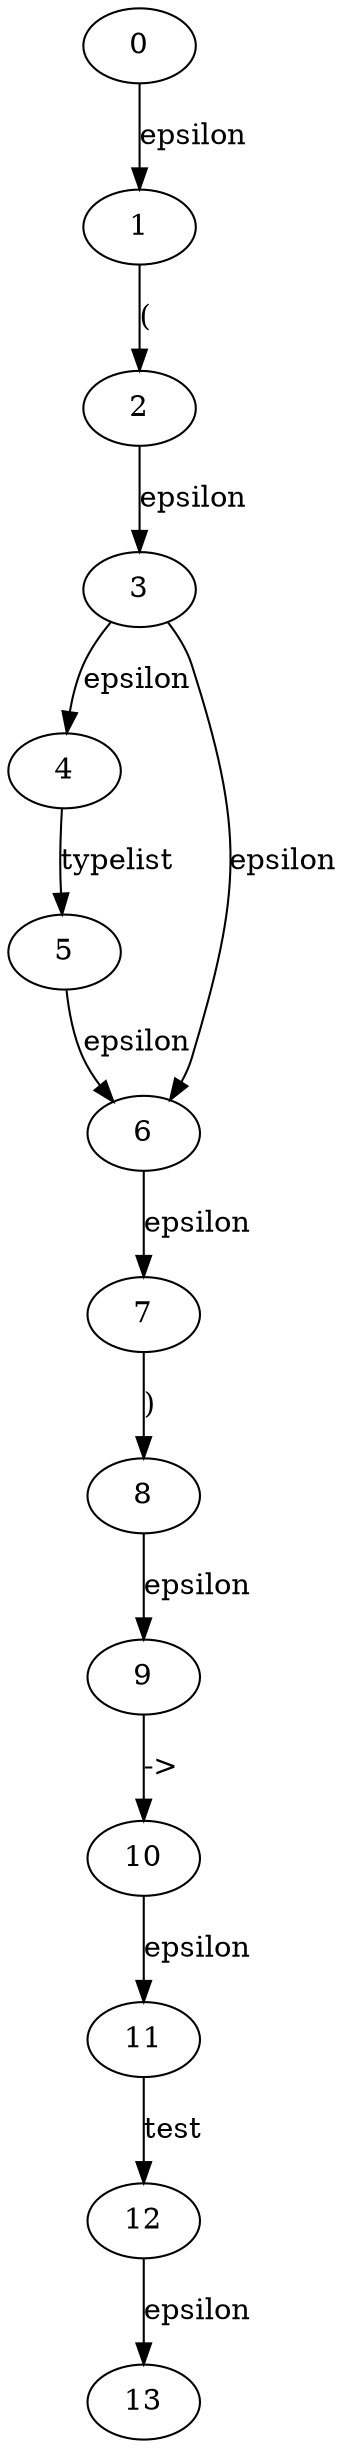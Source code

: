 
digraph func_type {
  0->1[label=epsilon]
  1->2[label="("]
  2->3[label=epsilon]
  3->4[label=epsilon]
  4->5[label=typelist]
  5->6[label=epsilon]
  6->7[label=epsilon]
  7->8[label=")"]
  8->9[label=epsilon]
  9->10[label="->"]
  10->11[label=epsilon]
  11->12[label=test]
  12->13[label=epsilon]
  3->6[label=epsilon]
}
